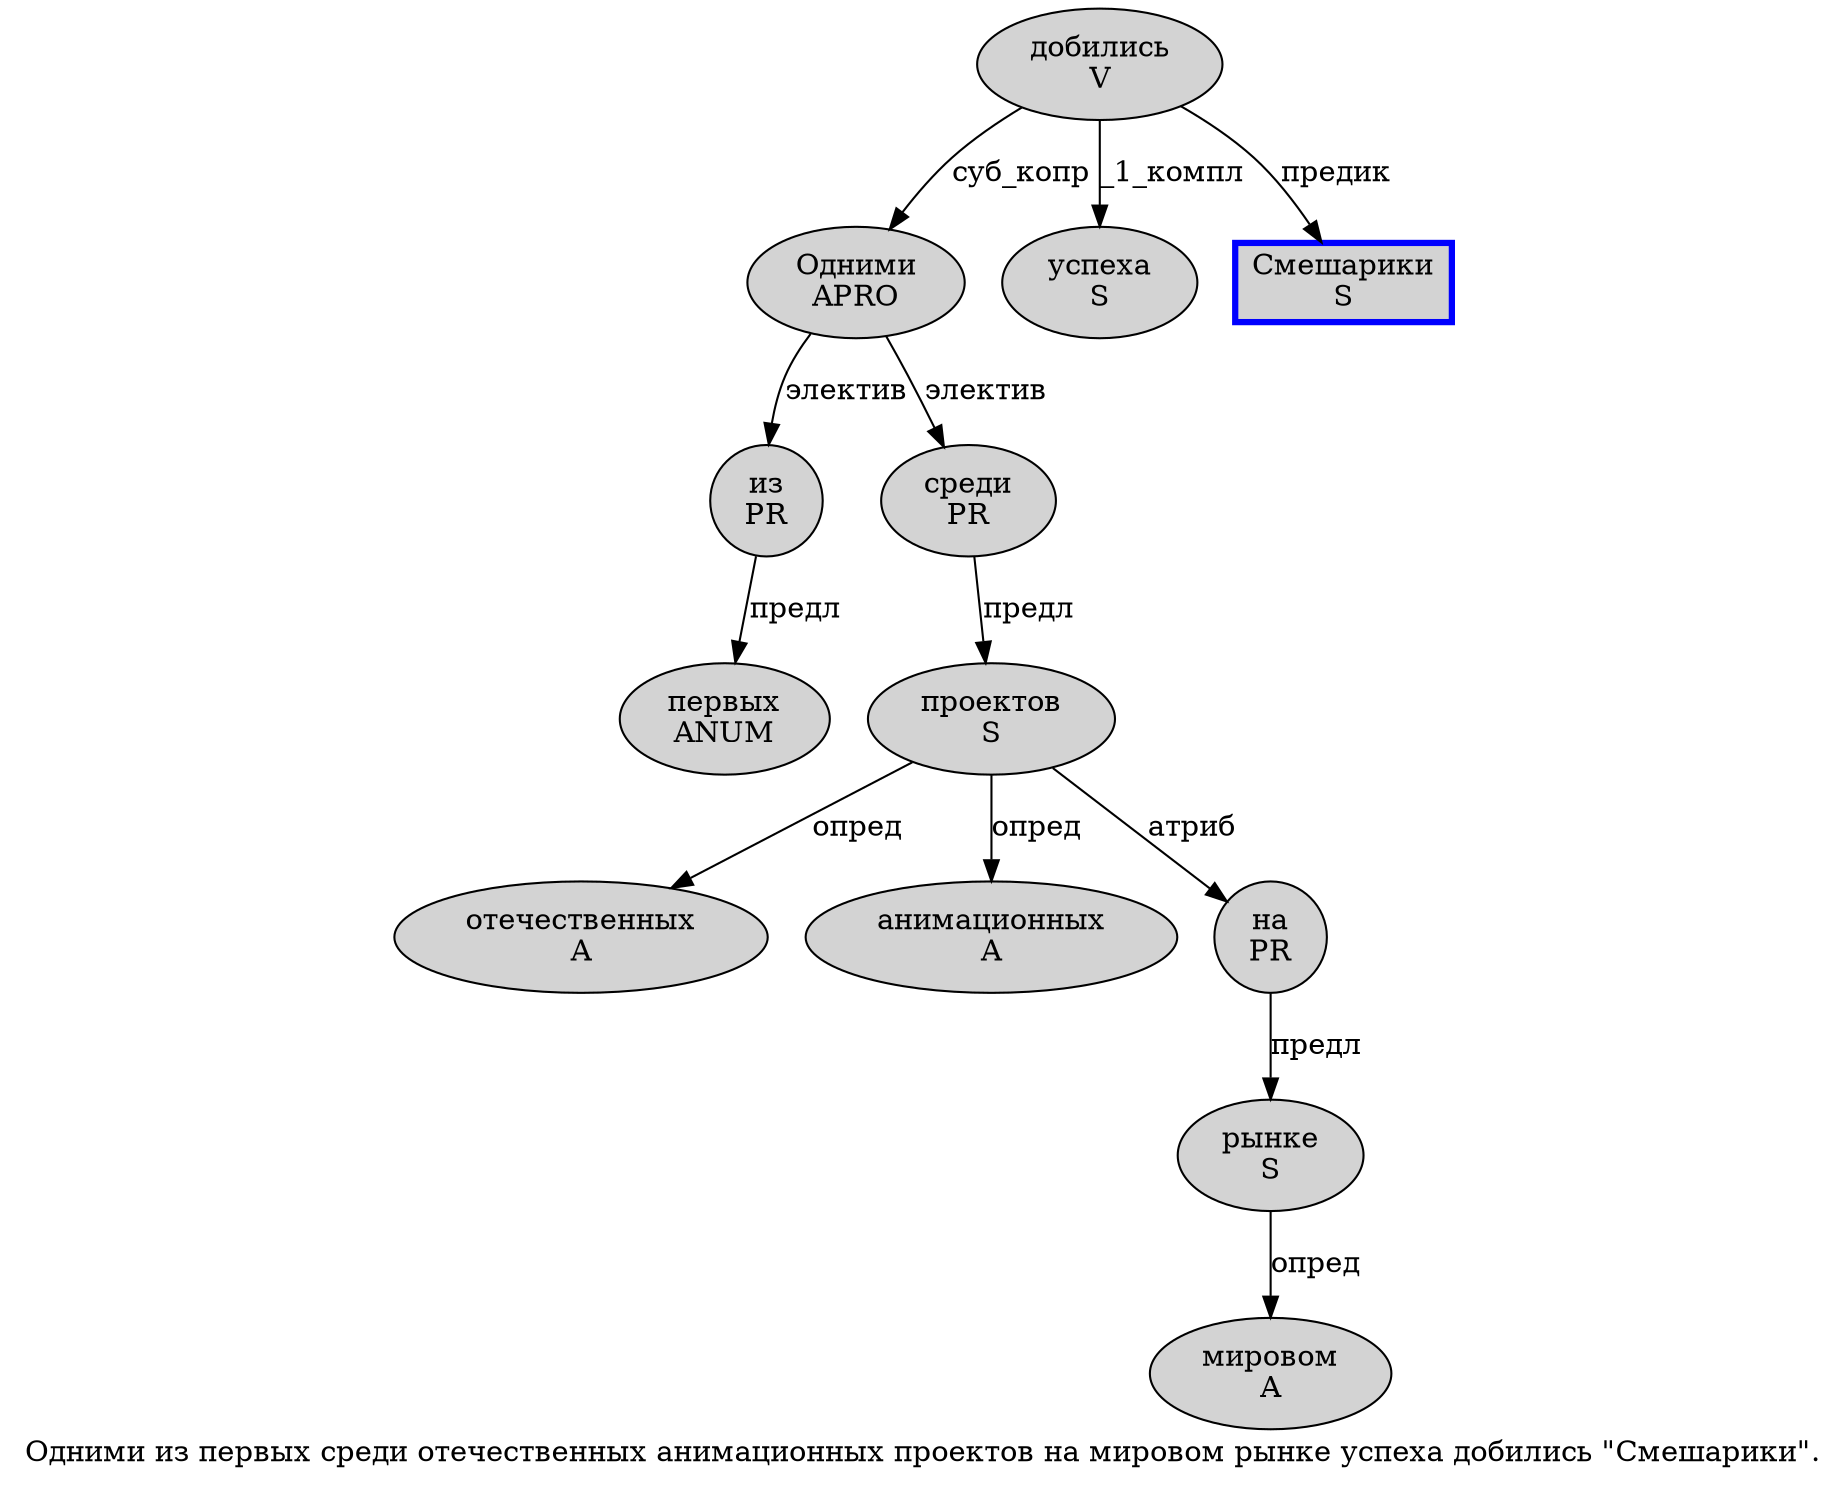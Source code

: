 digraph SENTENCE_1392 {
	graph [label="Одними из первых среди отечественных анимационных проектов на мировом рынке успеха добились \"Смешарики\"."]
	node [style=filled]
		0 [label="Одними
APRO" color="" fillcolor=lightgray penwidth=1 shape=ellipse]
		1 [label="из
PR" color="" fillcolor=lightgray penwidth=1 shape=ellipse]
		2 [label="первых
ANUM" color="" fillcolor=lightgray penwidth=1 shape=ellipse]
		3 [label="среди
PR" color="" fillcolor=lightgray penwidth=1 shape=ellipse]
		4 [label="отечественных
A" color="" fillcolor=lightgray penwidth=1 shape=ellipse]
		5 [label="анимационных
A" color="" fillcolor=lightgray penwidth=1 shape=ellipse]
		6 [label="проектов
S" color="" fillcolor=lightgray penwidth=1 shape=ellipse]
		7 [label="на
PR" color="" fillcolor=lightgray penwidth=1 shape=ellipse]
		8 [label="мировом
A" color="" fillcolor=lightgray penwidth=1 shape=ellipse]
		9 [label="рынке
S" color="" fillcolor=lightgray penwidth=1 shape=ellipse]
		10 [label="успеха
S" color="" fillcolor=lightgray penwidth=1 shape=ellipse]
		11 [label="добились
V" color="" fillcolor=lightgray penwidth=1 shape=ellipse]
		13 [label="Смешарики
S" color=blue fillcolor=lightgray penwidth=3 shape=box]
			9 -> 8 [label="опред"]
			6 -> 4 [label="опред"]
			6 -> 5 [label="опред"]
			6 -> 7 [label="атриб"]
			11 -> 0 [label="суб_копр"]
			11 -> 10 [label="_1_компл"]
			11 -> 13 [label="предик"]
			0 -> 1 [label="электив"]
			0 -> 3 [label="электив"]
			3 -> 6 [label="предл"]
			7 -> 9 [label="предл"]
			1 -> 2 [label="предл"]
}